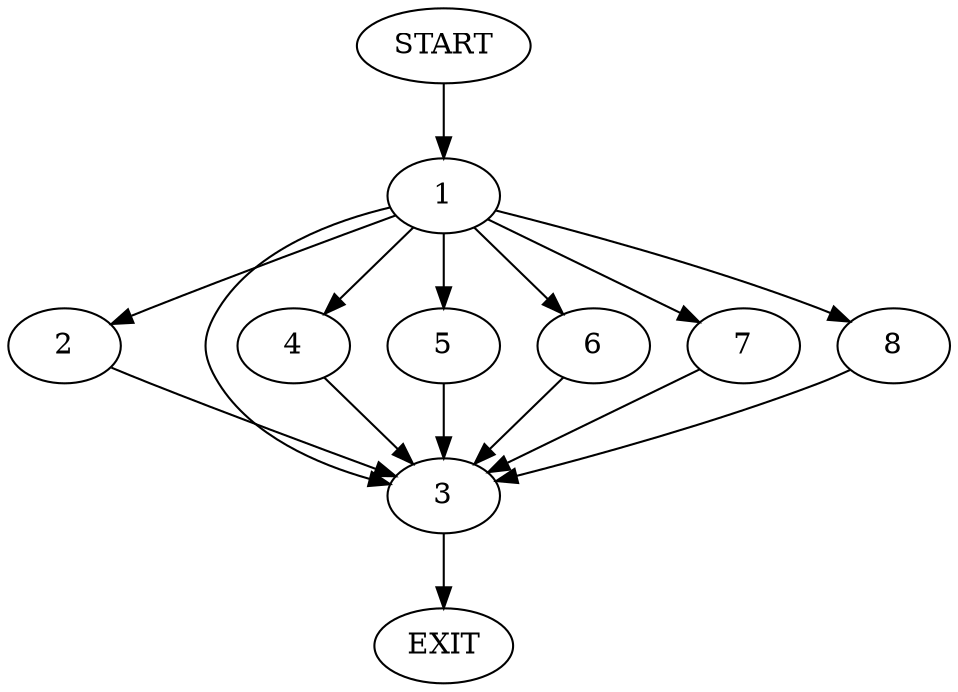 digraph {
0 [label="START"]
9 [label="EXIT"]
0 -> 1
1 -> 2
1 -> 3
1 -> 4
1 -> 5
1 -> 6
1 -> 7
1 -> 8
3 -> 9
8 -> 3
4 -> 3
2 -> 3
5 -> 3
6 -> 3
7 -> 3
}
